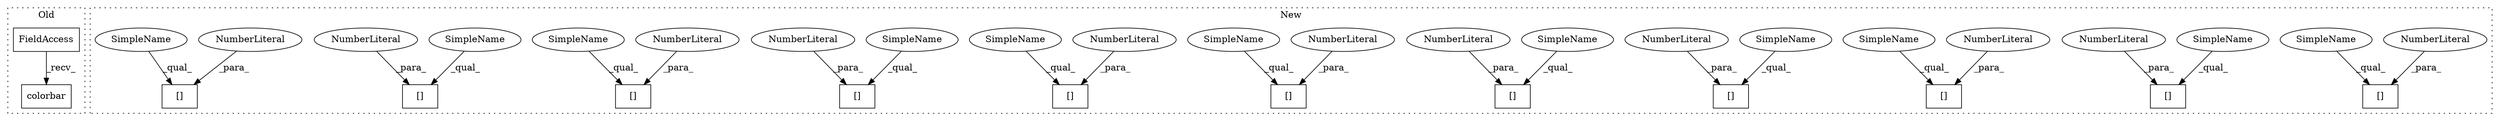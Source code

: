 digraph G {
subgraph cluster0 {
1 [label="colorbar" a="32" s="1395,1409" l="9,1" shape="box"];
4 [label="FieldAccess" a="22" s="1377" l="10" shape="box"];
label = "Old";
style="dotted";
}
subgraph cluster1 {
2 [label="[]" a="2" s="1087,1092" l="4,1" shape="box"];
3 [label="NumberLiteral" a="34" s="1091" l="1" shape="ellipse"];
5 [label="[]" a="2" s="1680,1685" l="4,1" shape="box"];
6 [label="NumberLiteral" a="34" s="1684" l="1" shape="ellipse"];
7 [label="[]" a="2" s="1438,1443" l="4,1" shape="box"];
8 [label="NumberLiteral" a="34" s="1442" l="1" shape="ellipse"];
9 [label="[]" a="2" s="1729,1734" l="4,1" shape="box"];
10 [label="NumberLiteral" a="34" s="1733" l="1" shape="ellipse"];
11 [label="[]" a="2" s="1007,1012" l="4,1" shape="box"];
12 [label="NumberLiteral" a="34" s="1011" l="1" shape="ellipse"];
13 [label="[]" a="2" s="1581,1586" l="4,1" shape="box"];
14 [label="NumberLiteral" a="34" s="1585" l="1" shape="ellipse"];
15 [label="[]" a="2" s="1853,1858" l="4,1" shape="box"];
16 [label="NumberLiteral" a="34" s="1857" l="1" shape="ellipse"];
17 [label="[]" a="2" s="1806,1811" l="4,1" shape="box"];
18 [label="NumberLiteral" a="34" s="1810" l="1" shape="ellipse"];
19 [label="[]" a="2" s="1534,1539" l="4,1" shape="box"];
20 [label="NumberLiteral" a="34" s="1538" l="1" shape="ellipse"];
21 [label="[]" a="2" s="1386,1391" l="4,1" shape="box"];
22 [label="NumberLiteral" a="34" s="1390" l="1" shape="ellipse"];
23 [label="[]" a="2" s="1261,1266" l="4,1" shape="box"];
24 [label="NumberLiteral" a="34" s="1265" l="1" shape="ellipse"];
25 [label="SimpleName" a="42" s="1806" l="3" shape="ellipse"];
26 [label="SimpleName" a="42" s="1729" l="3" shape="ellipse"];
27 [label="SimpleName" a="42" s="1007" l="3" shape="ellipse"];
28 [label="SimpleName" a="42" s="1534" l="3" shape="ellipse"];
29 [label="SimpleName" a="42" s="1087" l="3" shape="ellipse"];
30 [label="SimpleName" a="42" s="1386" l="3" shape="ellipse"];
31 [label="SimpleName" a="42" s="1680" l="3" shape="ellipse"];
32 [label="SimpleName" a="42" s="1261" l="3" shape="ellipse"];
33 [label="SimpleName" a="42" s="1853" l="3" shape="ellipse"];
34 [label="SimpleName" a="42" s="1438" l="3" shape="ellipse"];
35 [label="SimpleName" a="42" s="1581" l="3" shape="ellipse"];
label = "New";
style="dotted";
}
3 -> 2 [label="_para_"];
4 -> 1 [label="_recv_"];
6 -> 5 [label="_para_"];
8 -> 7 [label="_para_"];
10 -> 9 [label="_para_"];
12 -> 11 [label="_para_"];
14 -> 13 [label="_para_"];
16 -> 15 [label="_para_"];
18 -> 17 [label="_para_"];
20 -> 19 [label="_para_"];
22 -> 21 [label="_para_"];
24 -> 23 [label="_para_"];
25 -> 17 [label="_qual_"];
26 -> 9 [label="_qual_"];
27 -> 11 [label="_qual_"];
28 -> 19 [label="_qual_"];
29 -> 2 [label="_qual_"];
30 -> 21 [label="_qual_"];
31 -> 5 [label="_qual_"];
32 -> 23 [label="_qual_"];
33 -> 15 [label="_qual_"];
34 -> 7 [label="_qual_"];
35 -> 13 [label="_qual_"];
}